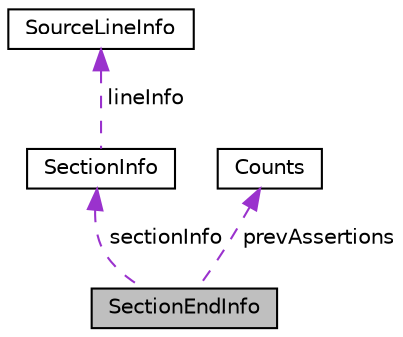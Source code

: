 digraph "SectionEndInfo"
{
  edge [fontname="Helvetica",fontsize="10",labelfontname="Helvetica",labelfontsize="10"];
  node [fontname="Helvetica",fontsize="10",shape=record];
  Node1 [label="SectionEndInfo",height=0.2,width=0.4,color="black", fillcolor="grey75", style="filled", fontcolor="black"];
  Node2 -> Node1 [dir="back",color="darkorchid3",fontsize="10",style="dashed",label=" sectionInfo" ,fontname="Helvetica"];
  Node2 [label="SectionInfo",height=0.2,width=0.4,color="black", fillcolor="white", style="filled",URL="$structCatch_1_1SectionInfo.html"];
  Node3 -> Node2 [dir="back",color="darkorchid3",fontsize="10",style="dashed",label=" lineInfo" ,fontname="Helvetica"];
  Node3 [label="SourceLineInfo",height=0.2,width=0.4,color="black", fillcolor="white", style="filled",URL="$structCatch_1_1SourceLineInfo.html"];
  Node4 -> Node1 [dir="back",color="darkorchid3",fontsize="10",style="dashed",label=" prevAssertions" ,fontname="Helvetica"];
  Node4 [label="Counts",height=0.2,width=0.4,color="black", fillcolor="white", style="filled",URL="$structCatch_1_1Counts.html"];
}
